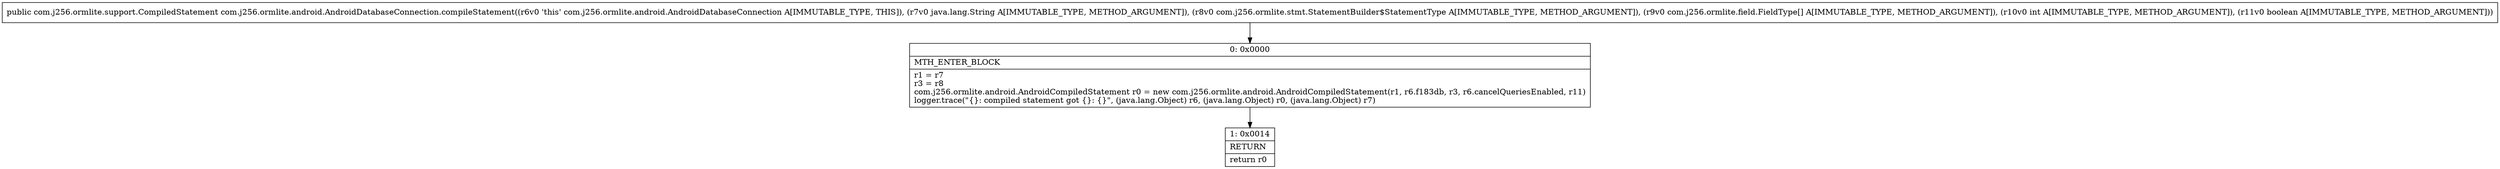 digraph "CFG forcom.j256.ormlite.android.AndroidDatabaseConnection.compileStatement(Ljava\/lang\/String;Lcom\/j256\/ormlite\/stmt\/StatementBuilder$StatementType;[Lcom\/j256\/ormlite\/field\/FieldType;IZ)Lcom\/j256\/ormlite\/support\/CompiledStatement;" {
Node_0 [shape=record,label="{0\:\ 0x0000|MTH_ENTER_BLOCK\l|r1 = r7\lr3 = r8\lcom.j256.ormlite.android.AndroidCompiledStatement r0 = new com.j256.ormlite.android.AndroidCompiledStatement(r1, r6.f183db, r3, r6.cancelQueriesEnabled, r11)\llogger.trace(\"\{\}: compiled statement got \{\}: \{\}\", (java.lang.Object) r6, (java.lang.Object) r0, (java.lang.Object) r7)\l}"];
Node_1 [shape=record,label="{1\:\ 0x0014|RETURN\l|return r0\l}"];
MethodNode[shape=record,label="{public com.j256.ormlite.support.CompiledStatement com.j256.ormlite.android.AndroidDatabaseConnection.compileStatement((r6v0 'this' com.j256.ormlite.android.AndroidDatabaseConnection A[IMMUTABLE_TYPE, THIS]), (r7v0 java.lang.String A[IMMUTABLE_TYPE, METHOD_ARGUMENT]), (r8v0 com.j256.ormlite.stmt.StatementBuilder$StatementType A[IMMUTABLE_TYPE, METHOD_ARGUMENT]), (r9v0 com.j256.ormlite.field.FieldType[] A[IMMUTABLE_TYPE, METHOD_ARGUMENT]), (r10v0 int A[IMMUTABLE_TYPE, METHOD_ARGUMENT]), (r11v0 boolean A[IMMUTABLE_TYPE, METHOD_ARGUMENT])) }"];
MethodNode -> Node_0;
Node_0 -> Node_1;
}

